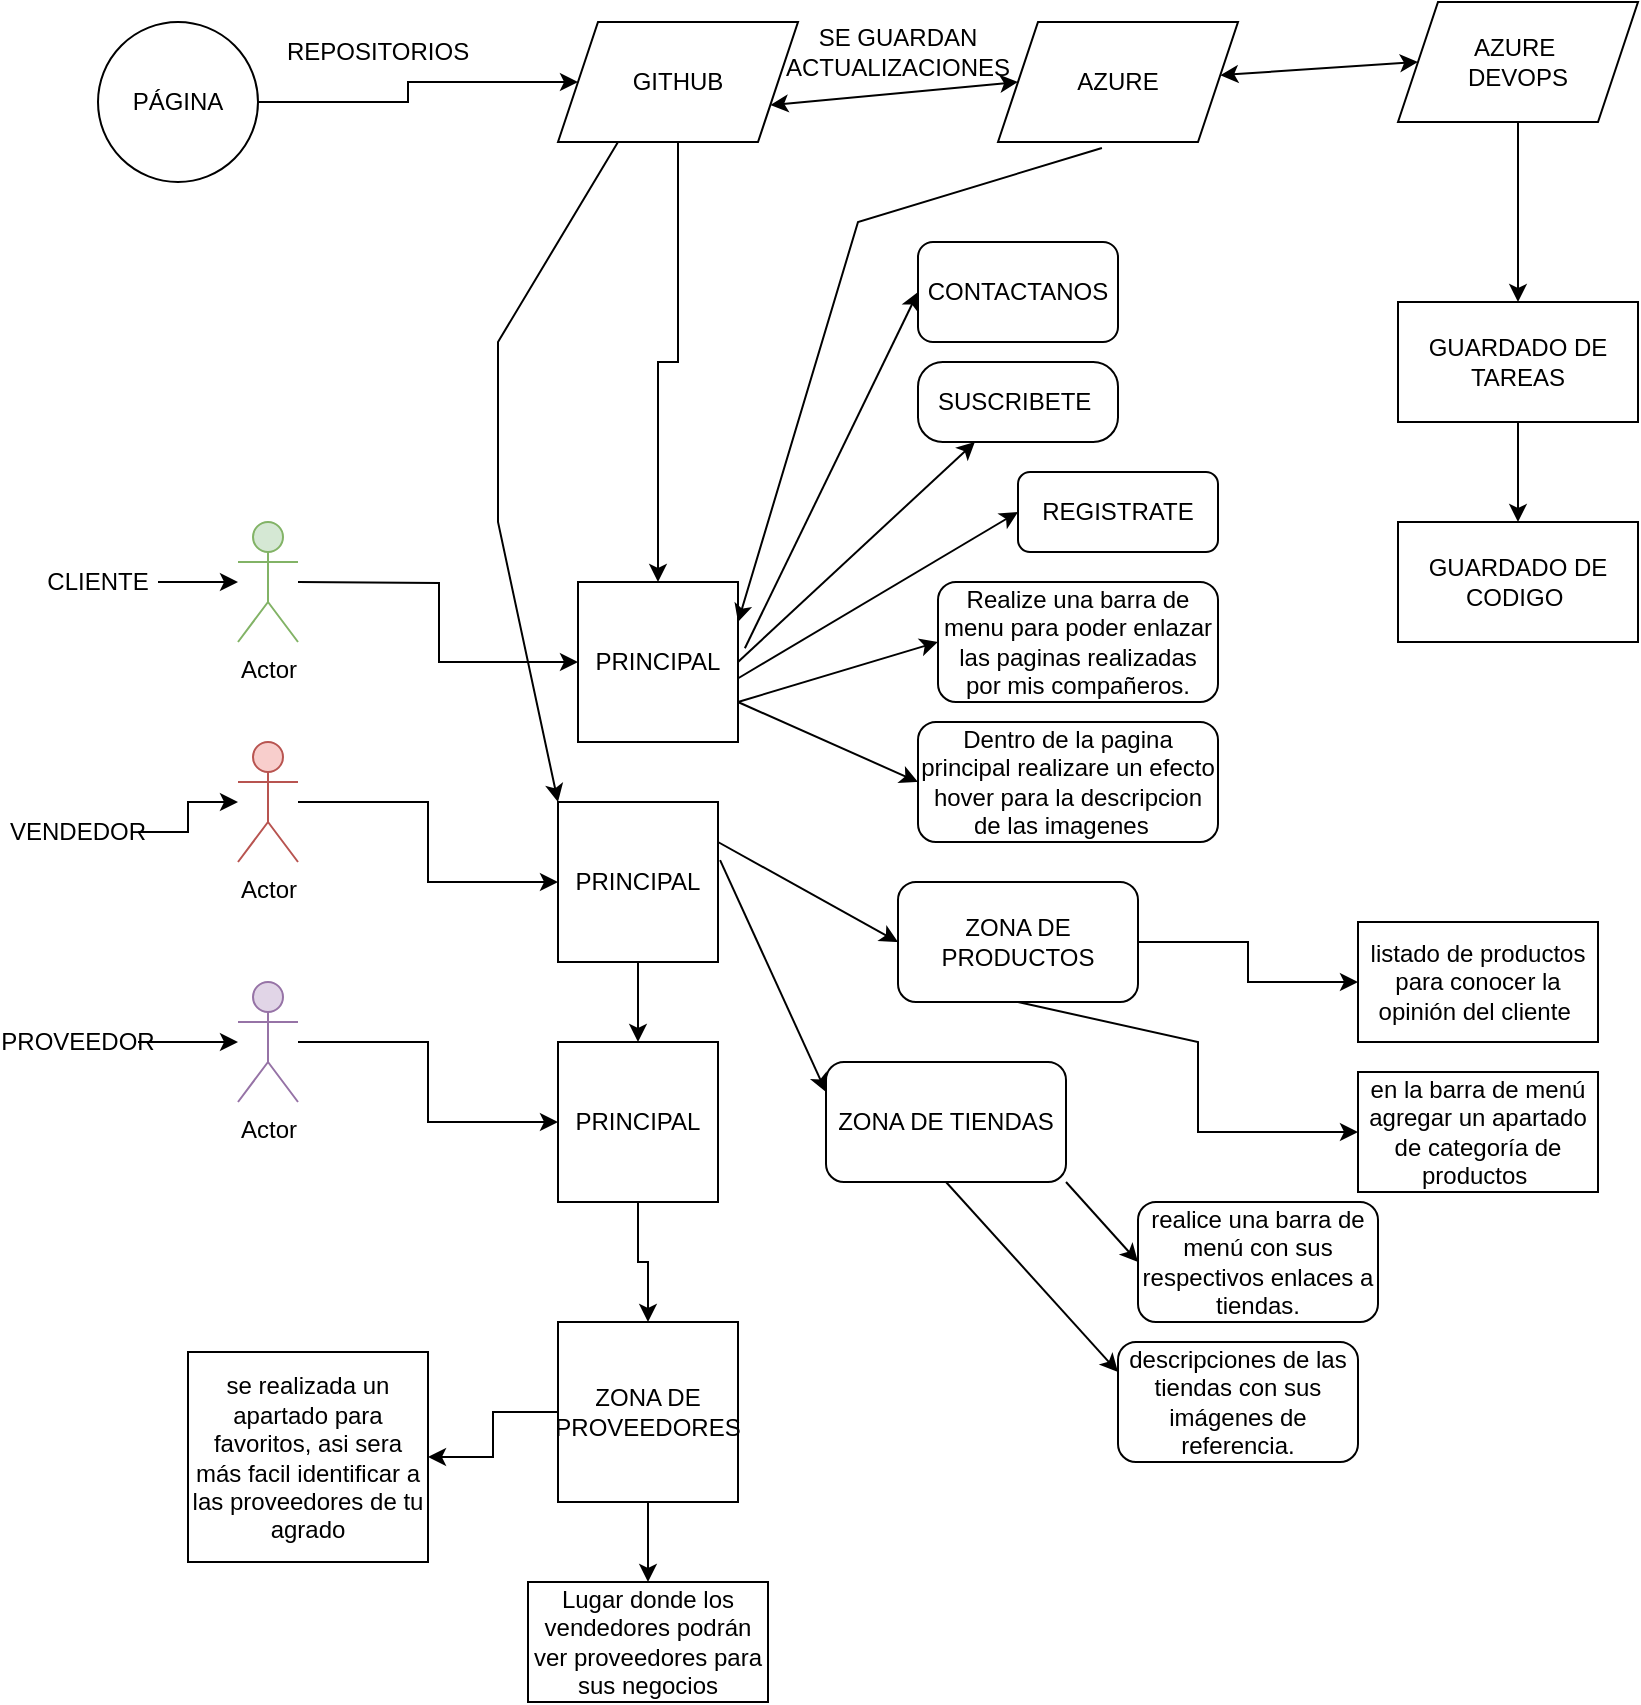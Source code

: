 <mxfile version="15.5.9" type="github" pages="3">
  <diagram id="lt4WknSjMBYcSYlyQiBh" name="Page-1">
    <mxGraphModel dx="879" dy="519" grid="1" gridSize="10" guides="1" tooltips="1" connect="1" arrows="1" fold="1" page="1" pageScale="1" pageWidth="827" pageHeight="1169" math="0" shadow="0">
      <root>
        <mxCell id="0" />
        <mxCell id="1" parent="0" />
        <mxCell id="WFsqFu4l9Cx14EU4Y3KX-20" value="" style="edgeStyle=orthogonalEdgeStyle;rounded=0;orthogonalLoop=1;jettySize=auto;html=1;" parent="1" target="WFsqFu4l9Cx14EU4Y3KX-15" edge="1">
          <mxGeometry relative="1" as="geometry">
            <mxPoint x="150" y="300" as="sourcePoint" />
          </mxGeometry>
        </mxCell>
        <mxCell id="WFsqFu4l9Cx14EU4Y3KX-1" value="Actor" style="shape=umlActor;verticalLabelPosition=bottom;verticalAlign=top;html=1;outlineConnect=0;fillColor=#d5e8d4;strokeColor=#82b366;" parent="1" vertex="1">
          <mxGeometry x="120" y="270" width="30" height="60" as="geometry" />
        </mxCell>
        <mxCell id="WFsqFu4l9Cx14EU4Y3KX-19" value="" style="edgeStyle=orthogonalEdgeStyle;rounded=0;orthogonalLoop=1;jettySize=auto;html=1;" parent="1" source="WFsqFu4l9Cx14EU4Y3KX-2" target="WFsqFu4l9Cx14EU4Y3KX-16" edge="1">
          <mxGeometry relative="1" as="geometry" />
        </mxCell>
        <mxCell id="WFsqFu4l9Cx14EU4Y3KX-2" value="Actor" style="shape=umlActor;verticalLabelPosition=bottom;verticalAlign=top;html=1;outlineConnect=0;fillColor=#f8cecc;strokeColor=#b85450;" parent="1" vertex="1">
          <mxGeometry x="120" y="380" width="30" height="60" as="geometry" />
        </mxCell>
        <mxCell id="WFsqFu4l9Cx14EU4Y3KX-18" value="" style="edgeStyle=orthogonalEdgeStyle;rounded=0;orthogonalLoop=1;jettySize=auto;html=1;" parent="1" source="WFsqFu4l9Cx14EU4Y3KX-3" target="WFsqFu4l9Cx14EU4Y3KX-17" edge="1">
          <mxGeometry relative="1" as="geometry" />
        </mxCell>
        <mxCell id="WFsqFu4l9Cx14EU4Y3KX-3" value="Actor" style="shape=umlActor;verticalLabelPosition=bottom;verticalAlign=top;html=1;outlineConnect=0;fillColor=#e1d5e7;strokeColor=#9673a6;" parent="1" vertex="1">
          <mxGeometry x="120" y="500" width="30" height="60" as="geometry" />
        </mxCell>
        <mxCell id="WFsqFu4l9Cx14EU4Y3KX-7" value="" style="edgeStyle=orthogonalEdgeStyle;rounded=0;orthogonalLoop=1;jettySize=auto;html=1;" parent="1" source="WFsqFu4l9Cx14EU4Y3KX-4" target="WFsqFu4l9Cx14EU4Y3KX-5" edge="1">
          <mxGeometry relative="1" as="geometry" />
        </mxCell>
        <mxCell id="WFsqFu4l9Cx14EU4Y3KX-4" value="PÁGINA" style="ellipse;whiteSpace=wrap;html=1;aspect=fixed;" parent="1" vertex="1">
          <mxGeometry x="50" y="20" width="80" height="80" as="geometry" />
        </mxCell>
        <mxCell id="WFsqFu4l9Cx14EU4Y3KX-21" value="" style="edgeStyle=orthogonalEdgeStyle;rounded=0;orthogonalLoop=1;jettySize=auto;html=1;" parent="1" source="WFsqFu4l9Cx14EU4Y3KX-5" target="WFsqFu4l9Cx14EU4Y3KX-15" edge="1">
          <mxGeometry relative="1" as="geometry" />
        </mxCell>
        <mxCell id="WFsqFu4l9Cx14EU4Y3KX-5" value="GITHUB" style="shape=parallelogram;perimeter=parallelogramPerimeter;whiteSpace=wrap;html=1;fixedSize=1;" parent="1" vertex="1">
          <mxGeometry x="280" y="20" width="120" height="60" as="geometry" />
        </mxCell>
        <mxCell id="WFsqFu4l9Cx14EU4Y3KX-6" value="AZURE" style="shape=parallelogram;perimeter=parallelogramPerimeter;whiteSpace=wrap;html=1;fixedSize=1;" parent="1" vertex="1">
          <mxGeometry x="500" y="20" width="120" height="60" as="geometry" />
        </mxCell>
        <mxCell id="WFsqFu4l9Cx14EU4Y3KX-10" value="" style="edgeStyle=orthogonalEdgeStyle;rounded=0;orthogonalLoop=1;jettySize=auto;html=1;" parent="1" source="WFsqFu4l9Cx14EU4Y3KX-9" edge="1">
          <mxGeometry relative="1" as="geometry">
            <mxPoint x="120" y="300" as="targetPoint" />
          </mxGeometry>
        </mxCell>
        <mxCell id="WFsqFu4l9Cx14EU4Y3KX-9" value="CLIENTE" style="text;html=1;strokeColor=none;fillColor=none;align=center;verticalAlign=middle;whiteSpace=wrap;rounded=0;" parent="1" vertex="1">
          <mxGeometry x="20" y="285" width="60" height="30" as="geometry" />
        </mxCell>
        <mxCell id="WFsqFu4l9Cx14EU4Y3KX-12" value="" style="edgeStyle=orthogonalEdgeStyle;rounded=0;orthogonalLoop=1;jettySize=auto;html=1;" parent="1" source="WFsqFu4l9Cx14EU4Y3KX-11" target="WFsqFu4l9Cx14EU4Y3KX-2" edge="1">
          <mxGeometry relative="1" as="geometry" />
        </mxCell>
        <mxCell id="WFsqFu4l9Cx14EU4Y3KX-11" value="VENDEDOR" style="text;html=1;strokeColor=none;fillColor=none;align=center;verticalAlign=middle;whiteSpace=wrap;rounded=0;" parent="1" vertex="1">
          <mxGeometry x="10" y="410" width="60" height="30" as="geometry" />
        </mxCell>
        <mxCell id="WFsqFu4l9Cx14EU4Y3KX-14" value="" style="edgeStyle=orthogonalEdgeStyle;rounded=0;orthogonalLoop=1;jettySize=auto;html=1;" parent="1" source="WFsqFu4l9Cx14EU4Y3KX-13" target="WFsqFu4l9Cx14EU4Y3KX-3" edge="1">
          <mxGeometry relative="1" as="geometry" />
        </mxCell>
        <mxCell id="WFsqFu4l9Cx14EU4Y3KX-13" value="PROVEEDOR" style="text;html=1;strokeColor=none;fillColor=none;align=center;verticalAlign=middle;whiteSpace=wrap;rounded=0;" parent="1" vertex="1">
          <mxGeometry x="10" y="515" width="60" height="30" as="geometry" />
        </mxCell>
        <mxCell id="WFsqFu4l9Cx14EU4Y3KX-15" value="PRINCIPAL" style="whiteSpace=wrap;html=1;aspect=fixed;" parent="1" vertex="1">
          <mxGeometry x="290" y="300" width="80" height="80" as="geometry" />
        </mxCell>
        <mxCell id="WFsqFu4l9Cx14EU4Y3KX-26" value="" style="edgeStyle=orthogonalEdgeStyle;rounded=0;orthogonalLoop=1;jettySize=auto;html=1;" parent="1" source="WFsqFu4l9Cx14EU4Y3KX-16" target="WFsqFu4l9Cx14EU4Y3KX-17" edge="1">
          <mxGeometry relative="1" as="geometry" />
        </mxCell>
        <mxCell id="WFsqFu4l9Cx14EU4Y3KX-16" value="PRINCIPAL" style="whiteSpace=wrap;html=1;aspect=fixed;" parent="1" vertex="1">
          <mxGeometry x="280" y="410" width="80" height="80" as="geometry" />
        </mxCell>
        <mxCell id="WFsqFu4l9Cx14EU4Y3KX-33" value="" style="edgeStyle=orthogonalEdgeStyle;rounded=0;orthogonalLoop=1;jettySize=auto;html=1;" parent="1" source="WFsqFu4l9Cx14EU4Y3KX-17" target="WFsqFu4l9Cx14EU4Y3KX-32" edge="1">
          <mxGeometry relative="1" as="geometry" />
        </mxCell>
        <mxCell id="WFsqFu4l9Cx14EU4Y3KX-17" value="PRINCIPAL" style="whiteSpace=wrap;html=1;aspect=fixed;" parent="1" vertex="1">
          <mxGeometry x="280" y="530" width="80" height="80" as="geometry" />
        </mxCell>
        <mxCell id="WFsqFu4l9Cx14EU4Y3KX-24" value="" style="endArrow=classic;html=1;rounded=0;entryX=1;entryY=0.25;entryDx=0;entryDy=0;exitX=0.433;exitY=1.05;exitDx=0;exitDy=0;exitPerimeter=0;" parent="1" source="WFsqFu4l9Cx14EU4Y3KX-6" target="WFsqFu4l9Cx14EU4Y3KX-15" edge="1">
          <mxGeometry width="50" height="50" relative="1" as="geometry">
            <mxPoint x="460" y="175" as="sourcePoint" />
            <mxPoint x="390" y="150" as="targetPoint" />
            <Array as="points">
              <mxPoint x="430" y="120" />
            </Array>
          </mxGeometry>
        </mxCell>
        <mxCell id="WFsqFu4l9Cx14EU4Y3KX-27" value="SE GUARDAN ACTUALIZACIONES" style="text;html=1;strokeColor=none;fillColor=none;align=center;verticalAlign=middle;whiteSpace=wrap;rounded=0;" parent="1" vertex="1">
          <mxGeometry x="420" y="20" width="60" height="30" as="geometry" />
        </mxCell>
        <mxCell id="BZxxm2XhpbZAr5s357pQ-2" value="" style="edgeStyle=orthogonalEdgeStyle;rounded=0;orthogonalLoop=1;jettySize=auto;html=1;" parent="1" source="WFsqFu4l9Cx14EU4Y3KX-32" target="BZxxm2XhpbZAr5s357pQ-1" edge="1">
          <mxGeometry relative="1" as="geometry" />
        </mxCell>
        <mxCell id="BZxxm2XhpbZAr5s357pQ-4" value="" style="edgeStyle=orthogonalEdgeStyle;rounded=0;orthogonalLoop=1;jettySize=auto;html=1;" parent="1" source="WFsqFu4l9Cx14EU4Y3KX-32" target="BZxxm2XhpbZAr5s357pQ-3" edge="1">
          <mxGeometry relative="1" as="geometry" />
        </mxCell>
        <mxCell id="WFsqFu4l9Cx14EU4Y3KX-32" value="ZONA DE PROVEEDORES" style="whiteSpace=wrap;html=1;aspect=fixed;" parent="1" vertex="1">
          <mxGeometry x="280" y="670" width="90" height="90" as="geometry" />
        </mxCell>
        <mxCell id="WFsqFu4l9Cx14EU4Y3KX-38" value="REPOSITORIOS" style="text;html=1;strokeColor=none;fillColor=none;align=center;verticalAlign=middle;whiteSpace=wrap;rounded=0;" parent="1" vertex="1">
          <mxGeometry x="160" y="20" width="60" height="30" as="geometry" />
        </mxCell>
        <mxCell id="WFsqFu4l9Cx14EU4Y3KX-44" value="" style="edgeStyle=orthogonalEdgeStyle;rounded=0;orthogonalLoop=1;jettySize=auto;html=1;" parent="1" source="WFsqFu4l9Cx14EU4Y3KX-41" target="WFsqFu4l9Cx14EU4Y3KX-43" edge="1">
          <mxGeometry relative="1" as="geometry" />
        </mxCell>
        <mxCell id="WFsqFu4l9Cx14EU4Y3KX-41" value="AZURE&amp;nbsp;&lt;br&gt;DEVOPS" style="shape=parallelogram;perimeter=parallelogramPerimeter;whiteSpace=wrap;html=1;fixedSize=1;" parent="1" vertex="1">
          <mxGeometry x="700" y="10" width="120" height="60" as="geometry" />
        </mxCell>
        <mxCell id="WFsqFu4l9Cx14EU4Y3KX-46" value="" style="edgeStyle=orthogonalEdgeStyle;rounded=0;orthogonalLoop=1;jettySize=auto;html=1;" parent="1" source="WFsqFu4l9Cx14EU4Y3KX-43" target="WFsqFu4l9Cx14EU4Y3KX-45" edge="1">
          <mxGeometry relative="1" as="geometry" />
        </mxCell>
        <mxCell id="WFsqFu4l9Cx14EU4Y3KX-43" value="GUARDADO DE TAREAS" style="whiteSpace=wrap;html=1;" parent="1" vertex="1">
          <mxGeometry x="700" y="160" width="120" height="60" as="geometry" />
        </mxCell>
        <mxCell id="WFsqFu4l9Cx14EU4Y3KX-45" value="GUARDADO DE CODIGO&amp;nbsp;" style="whiteSpace=wrap;html=1;" parent="1" vertex="1">
          <mxGeometry x="700" y="270" width="120" height="60" as="geometry" />
        </mxCell>
        <mxCell id="WFsqFu4l9Cx14EU4Y3KX-47" value="CONTACTANOS" style="rounded=1;whiteSpace=wrap;html=1;" parent="1" vertex="1">
          <mxGeometry x="460" y="130" width="100" height="50" as="geometry" />
        </mxCell>
        <mxCell id="WFsqFu4l9Cx14EU4Y3KX-48" value="SUSCRIBETE&amp;nbsp;" style="rounded=1;whiteSpace=wrap;html=1;arcSize=31;" parent="1" vertex="1">
          <mxGeometry x="460" y="190" width="100" height="40" as="geometry" />
        </mxCell>
        <mxCell id="nGMiJVZP2MHjZeXoKgFG-3" value="" style="edgeStyle=orthogonalEdgeStyle;rounded=0;orthogonalLoop=1;jettySize=auto;html=1;" parent="1" source="WFsqFu4l9Cx14EU4Y3KX-49" target="nGMiJVZP2MHjZeXoKgFG-2" edge="1">
          <mxGeometry relative="1" as="geometry" />
        </mxCell>
        <mxCell id="WFsqFu4l9Cx14EU4Y3KX-49" value="ZONA DE PRODUCTOS" style="rounded=1;whiteSpace=wrap;html=1;" parent="1" vertex="1">
          <mxGeometry x="450" y="450" width="120" height="60" as="geometry" />
        </mxCell>
        <mxCell id="WFsqFu4l9Cx14EU4Y3KX-50" value="ZONA DE TIENDAS" style="rounded=1;whiteSpace=wrap;html=1;" parent="1" vertex="1">
          <mxGeometry x="414" y="540" width="120" height="60" as="geometry" />
        </mxCell>
        <mxCell id="WFsqFu4l9Cx14EU4Y3KX-51" value="" style="endArrow=classic;html=1;rounded=0;entryX=0;entryY=0.5;entryDx=0;entryDy=0;exitX=1.043;exitY=0.414;exitDx=0;exitDy=0;exitPerimeter=0;" parent="1" source="WFsqFu4l9Cx14EU4Y3KX-15" target="WFsqFu4l9Cx14EU4Y3KX-47" edge="1">
          <mxGeometry width="50" height="50" relative="1" as="geometry">
            <mxPoint x="380" y="250" as="sourcePoint" />
            <mxPoint x="440" y="280" as="targetPoint" />
            <Array as="points" />
          </mxGeometry>
        </mxCell>
        <mxCell id="WFsqFu4l9Cx14EU4Y3KX-52" value="" style="endArrow=classic;html=1;rounded=0;exitX=1;exitY=0.5;exitDx=0;exitDy=0;" parent="1" source="WFsqFu4l9Cx14EU4Y3KX-15" target="WFsqFu4l9Cx14EU4Y3KX-48" edge="1">
          <mxGeometry width="50" height="50" relative="1" as="geometry">
            <mxPoint x="390" y="330" as="sourcePoint" />
            <mxPoint x="440" y="280" as="targetPoint" />
          </mxGeometry>
        </mxCell>
        <mxCell id="WFsqFu4l9Cx14EU4Y3KX-53" value="" style="endArrow=classic;html=1;rounded=0;entryX=0;entryY=0.5;entryDx=0;entryDy=0;exitX=1;exitY=0.25;exitDx=0;exitDy=0;" parent="1" source="WFsqFu4l9Cx14EU4Y3KX-16" target="WFsqFu4l9Cx14EU4Y3KX-49" edge="1">
          <mxGeometry width="50" height="50" relative="1" as="geometry">
            <mxPoint x="390" y="330" as="sourcePoint" />
            <mxPoint x="440" y="280" as="targetPoint" />
          </mxGeometry>
        </mxCell>
        <mxCell id="WFsqFu4l9Cx14EU4Y3KX-54" value="" style="endArrow=classic;html=1;rounded=0;entryX=0;entryY=0.25;entryDx=0;entryDy=0;exitX=1.013;exitY=0.363;exitDx=0;exitDy=0;exitPerimeter=0;" parent="1" source="WFsqFu4l9Cx14EU4Y3KX-16" target="WFsqFu4l9Cx14EU4Y3KX-50" edge="1">
          <mxGeometry width="50" height="50" relative="1" as="geometry">
            <mxPoint x="390" y="330" as="sourcePoint" />
            <mxPoint x="440" y="280" as="targetPoint" />
          </mxGeometry>
        </mxCell>
        <mxCell id="WFsqFu4l9Cx14EU4Y3KX-55" value="" style="endArrow=classic;html=1;rounded=0;entryX=0;entryY=0;entryDx=0;entryDy=0;exitX=0.25;exitY=1;exitDx=0;exitDy=0;" parent="1" source="WFsqFu4l9Cx14EU4Y3KX-5" target="WFsqFu4l9Cx14EU4Y3KX-16" edge="1">
          <mxGeometry width="50" height="50" relative="1" as="geometry">
            <mxPoint x="390" y="210" as="sourcePoint" />
            <mxPoint x="440" y="160" as="targetPoint" />
            <Array as="points">
              <mxPoint x="250" y="180" />
              <mxPoint x="250" y="270" />
            </Array>
          </mxGeometry>
        </mxCell>
        <mxCell id="WFsqFu4l9Cx14EU4Y3KX-56" value="" style="endArrow=classic;startArrow=classic;html=1;rounded=0;exitX=1;exitY=0.75;exitDx=0;exitDy=0;entryX=0;entryY=0.5;entryDx=0;entryDy=0;" parent="1" source="WFsqFu4l9Cx14EU4Y3KX-5" target="WFsqFu4l9Cx14EU4Y3KX-6" edge="1">
          <mxGeometry width="50" height="50" relative="1" as="geometry">
            <mxPoint x="390" y="210" as="sourcePoint" />
            <mxPoint x="490" y="50" as="targetPoint" />
          </mxGeometry>
        </mxCell>
        <mxCell id="WFsqFu4l9Cx14EU4Y3KX-58" value="" style="endArrow=classic;startArrow=classic;html=1;rounded=0;entryX=0;entryY=0.5;entryDx=0;entryDy=0;" parent="1" source="WFsqFu4l9Cx14EU4Y3KX-6" target="WFsqFu4l9Cx14EU4Y3KX-41" edge="1">
          <mxGeometry width="50" height="50" relative="1" as="geometry">
            <mxPoint x="390" y="210" as="sourcePoint" />
            <mxPoint x="440" y="160" as="targetPoint" />
          </mxGeometry>
        </mxCell>
        <mxCell id="wIZikBdHaVdcza7EXkOo-2" value="Realize una barra de menu para poder enlazar las paginas realizadas por mis compañeros." style="whiteSpace=wrap;html=1;rounded=1;" parent="1" vertex="1">
          <mxGeometry x="470" y="300" width="140" height="60" as="geometry" />
        </mxCell>
        <mxCell id="nGMiJVZP2MHjZeXoKgFG-2" value="listado de productos para conocer la opinión del cliente&amp;nbsp;" style="rounded=0;whiteSpace=wrap;html=1;" parent="1" vertex="1">
          <mxGeometry x="680" y="470" width="120" height="60" as="geometry" />
        </mxCell>
        <mxCell id="nGMiJVZP2MHjZeXoKgFG-4" value="en la barra de menú agregar un apartado de categoría de productos&amp;nbsp;" style="rounded=0;whiteSpace=wrap;html=1;" parent="1" vertex="1">
          <mxGeometry x="680" y="545" width="120" height="60" as="geometry" />
        </mxCell>
        <mxCell id="nGMiJVZP2MHjZeXoKgFG-5" value="" style="endArrow=classic;html=1;rounded=0;entryX=0;entryY=0.5;entryDx=0;entryDy=0;exitX=0.5;exitY=1;exitDx=0;exitDy=0;" parent="1" source="WFsqFu4l9Cx14EU4Y3KX-49" target="nGMiJVZP2MHjZeXoKgFG-4" edge="1">
          <mxGeometry width="50" height="50" relative="1" as="geometry">
            <mxPoint x="390" y="560" as="sourcePoint" />
            <mxPoint x="440" y="510" as="targetPoint" />
            <Array as="points">
              <mxPoint x="600" y="530" />
              <mxPoint x="600" y="575" />
            </Array>
          </mxGeometry>
        </mxCell>
        <mxCell id="0-U3Hr3d8cB6WN6imELV-3" value="REGISTRATE" style="rounded=1;whiteSpace=wrap;html=1;" parent="1" vertex="1">
          <mxGeometry x="510" y="245" width="100" height="40" as="geometry" />
        </mxCell>
        <mxCell id="0-U3Hr3d8cB6WN6imELV-7" value="" style="endArrow=classic;html=1;rounded=0;exitX=1.004;exitY=0.6;exitDx=0;exitDy=0;exitPerimeter=0;entryX=0;entryY=0.5;entryDx=0;entryDy=0;" parent="1" source="WFsqFu4l9Cx14EU4Y3KX-15" target="0-U3Hr3d8cB6WN6imELV-3" edge="1">
          <mxGeometry width="50" height="50" relative="1" as="geometry">
            <mxPoint x="390" y="180" as="sourcePoint" />
            <mxPoint x="440" y="130" as="targetPoint" />
          </mxGeometry>
        </mxCell>
        <mxCell id="0-U3Hr3d8cB6WN6imELV-8" value="" style="endArrow=classic;html=1;rounded=0;exitX=1;exitY=0.75;exitDx=0;exitDy=0;entryX=0;entryY=0.5;entryDx=0;entryDy=0;" parent="1" source="WFsqFu4l9Cx14EU4Y3KX-15" target="wIZikBdHaVdcza7EXkOo-2" edge="1">
          <mxGeometry width="50" height="50" relative="1" as="geometry">
            <mxPoint x="390" y="290" as="sourcePoint" />
            <mxPoint x="440" y="240" as="targetPoint" />
          </mxGeometry>
        </mxCell>
        <mxCell id="0-U3Hr3d8cB6WN6imELV-9" value="Dentro de la pagina principal realizare un efecto hover para la descripcion de las imagenes&amp;nbsp;&amp;nbsp;" style="rounded=1;whiteSpace=wrap;html=1;" parent="1" vertex="1">
          <mxGeometry x="460" y="370" width="150" height="60" as="geometry" />
        </mxCell>
        <mxCell id="0-U3Hr3d8cB6WN6imELV-10" value="" style="endArrow=classic;html=1;rounded=0;entryX=0;entryY=0.5;entryDx=0;entryDy=0;" parent="1" target="0-U3Hr3d8cB6WN6imELV-9" edge="1">
          <mxGeometry width="50" height="50" relative="1" as="geometry">
            <mxPoint x="370" y="360" as="sourcePoint" />
            <mxPoint x="440" y="320" as="targetPoint" />
          </mxGeometry>
        </mxCell>
        <mxCell id="rToGuxeW-YLUI87AxBJO-1" value="realice una barra de menú con sus respectivos enlaces a tiendas." style="rounded=1;whiteSpace=wrap;html=1;" parent="1" vertex="1">
          <mxGeometry x="570" y="610" width="120" height="60" as="geometry" />
        </mxCell>
        <mxCell id="rToGuxeW-YLUI87AxBJO-2" value="" style="endArrow=classic;html=1;rounded=0;exitX=1;exitY=1;exitDx=0;exitDy=0;entryX=0;entryY=0.5;entryDx=0;entryDy=0;" parent="1" source="WFsqFu4l9Cx14EU4Y3KX-50" target="rToGuxeW-YLUI87AxBJO-1" edge="1">
          <mxGeometry width="50" height="50" relative="1" as="geometry">
            <mxPoint x="390" y="660" as="sourcePoint" />
            <mxPoint x="440" y="610" as="targetPoint" />
          </mxGeometry>
        </mxCell>
        <mxCell id="rToGuxeW-YLUI87AxBJO-3" value="descripciones de las tiendas con sus imágenes de referencia." style="rounded=1;whiteSpace=wrap;html=1;" parent="1" vertex="1">
          <mxGeometry x="560" y="680" width="120" height="60" as="geometry" />
        </mxCell>
        <mxCell id="rToGuxeW-YLUI87AxBJO-4" value="" style="endArrow=classic;html=1;rounded=0;exitX=0.5;exitY=1;exitDx=0;exitDy=0;entryX=0;entryY=0.25;entryDx=0;entryDy=0;" parent="1" source="WFsqFu4l9Cx14EU4Y3KX-50" target="rToGuxeW-YLUI87AxBJO-3" edge="1">
          <mxGeometry width="50" height="50" relative="1" as="geometry">
            <mxPoint x="390" y="640" as="sourcePoint" />
            <mxPoint x="440" y="590" as="targetPoint" />
          </mxGeometry>
        </mxCell>
        <mxCell id="BZxxm2XhpbZAr5s357pQ-1" value="Lugar donde los vendedores podrán ver proveedores para sus negocios" style="rounded=0;whiteSpace=wrap;html=1;" parent="1" vertex="1">
          <mxGeometry x="265" y="800" width="120" height="60" as="geometry" />
        </mxCell>
        <mxCell id="BZxxm2XhpbZAr5s357pQ-3" value="se realizada un apartado para favoritos, asi sera más facil identificar a las proveedores de tu agrado" style="whiteSpace=wrap;html=1;" parent="1" vertex="1">
          <mxGeometry x="95" y="685" width="120" height="105" as="geometry" />
        </mxCell>
      </root>
    </mxGraphModel>
  </diagram>
  <diagram id="8jXXptXhwmPjv9IqPebN" name="Page-2">
    <mxGraphModel dx="879" dy="1688" grid="1" gridSize="10" guides="1" tooltips="1" connect="1" arrows="1" fold="1" page="1" pageScale="1" pageWidth="827" pageHeight="1169" math="0" shadow="0">
      <root>
        <mxCell id="6It77lHutjvIm_W-3JPP-0" />
        <mxCell id="6It77lHutjvIm_W-3JPP-1" parent="6It77lHutjvIm_W-3JPP-0" />
        <mxCell id="c4MaFaqeXAwnwck2cTiM-13" style="edgeStyle=orthogonalEdgeStyle;rounded=0;orthogonalLoop=1;jettySize=auto;html=1;entryX=0;entryY=0.5;entryDx=0;entryDy=0;" parent="6It77lHutjvIm_W-3JPP-1" source="c4MaFaqeXAwnwck2cTiM-0" target="c4MaFaqeXAwnwck2cTiM-4" edge="1">
          <mxGeometry relative="1" as="geometry" />
        </mxCell>
        <mxCell id="c4MaFaqeXAwnwck2cTiM-0" value="Actor" style="shape=umlActor;verticalLabelPosition=bottom;verticalAlign=top;html=1;outlineConnect=0;" parent="6It77lHutjvIm_W-3JPP-1" vertex="1">
          <mxGeometry x="60" y="-60" width="40" height="80" as="geometry" />
        </mxCell>
        <mxCell id="c4MaFaqeXAwnwck2cTiM-4" value="Registrar requerimientos para publicitar sus productos&amp;nbsp;" style="rounded=1;whiteSpace=wrap;html=1;" parent="6It77lHutjvIm_W-3JPP-1" vertex="1">
          <mxGeometry x="190" y="-190" width="120" height="60" as="geometry" />
        </mxCell>
        <mxCell id="c4MaFaqeXAwnwck2cTiM-19" style="edgeStyle=orthogonalEdgeStyle;rounded=0;orthogonalLoop=1;jettySize=auto;html=1;exitX=0;exitY=1;exitDx=0;exitDy=0;entryX=0.5;entryY=0;entryDx=0;entryDy=0;" parent="6It77lHutjvIm_W-3JPP-1" source="c4MaFaqeXAwnwck2cTiM-5" target="c4MaFaqeXAwnwck2cTiM-6" edge="1">
          <mxGeometry relative="1" as="geometry" />
        </mxCell>
        <mxCell id="c4MaFaqeXAwnwck2cTiM-5" value="validar documentación del solicitante&amp;nbsp;" style="rounded=1;whiteSpace=wrap;html=1;" parent="6It77lHutjvIm_W-3JPP-1" vertex="1">
          <mxGeometry x="470" y="-190" width="120" height="60" as="geometry" />
        </mxCell>
        <mxCell id="c4MaFaqeXAwnwck2cTiM-6" value="Asignación de la persona registrada&amp;nbsp;" style="ellipse;whiteSpace=wrap;html=1;" parent="6It77lHutjvIm_W-3JPP-1" vertex="1">
          <mxGeometry x="400" y="-80" width="120" height="60" as="geometry" />
        </mxCell>
        <mxCell id="c4MaFaqeXAwnwck2cTiM-16" style="edgeStyle=orthogonalEdgeStyle;rounded=0;orthogonalLoop=1;jettySize=auto;html=1;entryX=1;entryY=0.5;entryDx=0;entryDy=0;exitX=0.5;exitY=0;exitDx=0;exitDy=0;exitPerimeter=0;" parent="6It77lHutjvIm_W-3JPP-1" source="c4MaFaqeXAwnwck2cTiM-7" target="c4MaFaqeXAwnwck2cTiM-5" edge="1">
          <mxGeometry relative="1" as="geometry" />
        </mxCell>
        <mxCell id="c4MaFaqeXAwnwck2cTiM-18" style="edgeStyle=orthogonalEdgeStyle;rounded=0;orthogonalLoop=1;jettySize=auto;html=1;entryX=1;entryY=0.5;entryDx=0;entryDy=0;" parent="6It77lHutjvIm_W-3JPP-1" source="c4MaFaqeXAwnwck2cTiM-7" target="c4MaFaqeXAwnwck2cTiM-6" edge="1">
          <mxGeometry relative="1" as="geometry" />
        </mxCell>
        <mxCell id="c4MaFaqeXAwnwck2cTiM-7" value="Actor" style="shape=umlActor;verticalLabelPosition=bottom;verticalAlign=top;html=1;outlineConnect=0;" parent="6It77lHutjvIm_W-3JPP-1" vertex="1">
          <mxGeometry x="640" y="-50" width="40" height="70" as="geometry" />
        </mxCell>
        <mxCell id="c4MaFaqeXAwnwck2cTiM-24" style="edgeStyle=orthogonalEdgeStyle;rounded=0;orthogonalLoop=1;jettySize=auto;html=1;" parent="6It77lHutjvIm_W-3JPP-1" source="c4MaFaqeXAwnwck2cTiM-8" target="c4MaFaqeXAwnwck2cTiM-10" edge="1">
          <mxGeometry relative="1" as="geometry" />
        </mxCell>
        <mxCell id="c4MaFaqeXAwnwck2cTiM-8" value="Actor" style="shape=umlActor;verticalLabelPosition=bottom;verticalAlign=top;html=1;outlineConnect=0;" parent="6It77lHutjvIm_W-3JPP-1" vertex="1">
          <mxGeometry x="280" y="140" width="30" height="60" as="geometry" />
        </mxCell>
        <mxCell id="c4MaFaqeXAwnwck2cTiM-9" value="Registrar a los usuarios&amp;nbsp;" style="ellipse;whiteSpace=wrap;html=1;" parent="6It77lHutjvIm_W-3JPP-1" vertex="1">
          <mxGeometry x="440" y="45" width="100" height="60" as="geometry" />
        </mxCell>
        <mxCell id="c4MaFaqeXAwnwck2cTiM-10" value="Gestión de usuarios&amp;nbsp;" style="rounded=1;whiteSpace=wrap;html=1;" parent="6It77lHutjvIm_W-3JPP-1" vertex="1">
          <mxGeometry x="430" y="160" width="150" height="40" as="geometry" />
        </mxCell>
        <mxCell id="c4MaFaqeXAwnwck2cTiM-21" style="edgeStyle=orthogonalEdgeStyle;rounded=0;orthogonalLoop=1;jettySize=auto;html=1;" parent="6It77lHutjvIm_W-3JPP-1" source="c4MaFaqeXAwnwck2cTiM-11" edge="1">
          <mxGeometry relative="1" as="geometry">
            <mxPoint x="110" y="15" as="targetPoint" />
          </mxGeometry>
        </mxCell>
        <mxCell id="c4MaFaqeXAwnwck2cTiM-11" value="Personas asignadas&amp;nbsp;" style="ellipse;whiteSpace=wrap;html=1;" parent="6It77lHutjvIm_W-3JPP-1" vertex="1">
          <mxGeometry x="235" y="-10" width="120" height="50" as="geometry" />
        </mxCell>
        <mxCell id="c4MaFaqeXAwnwck2cTiM-14" value="" style="endArrow=classic;html=1;rounded=0;exitX=1;exitY=0.5;exitDx=0;exitDy=0;entryX=0;entryY=0.5;entryDx=0;entryDy=0;" parent="6It77lHutjvIm_W-3JPP-1" source="c4MaFaqeXAwnwck2cTiM-4" target="c4MaFaqeXAwnwck2cTiM-5" edge="1">
          <mxGeometry width="50" height="50" relative="1" as="geometry">
            <mxPoint x="390" y="20" as="sourcePoint" />
            <mxPoint x="440" y="-30" as="targetPoint" />
          </mxGeometry>
        </mxCell>
        <mxCell id="c4MaFaqeXAwnwck2cTiM-22" value="" style="endArrow=classic;html=1;rounded=0;entryX=1;entryY=0.5;entryDx=0;entryDy=0;exitX=0;exitY=1;exitDx=0;exitDy=0;" parent="6It77lHutjvIm_W-3JPP-1" source="c4MaFaqeXAwnwck2cTiM-6" target="c4MaFaqeXAwnwck2cTiM-11" edge="1">
          <mxGeometry width="50" height="50" relative="1" as="geometry">
            <mxPoint x="390" y="20" as="sourcePoint" />
            <mxPoint x="440" y="-30" as="targetPoint" />
          </mxGeometry>
        </mxCell>
        <mxCell id="c4MaFaqeXAwnwck2cTiM-23" value="" style="endArrow=classic;html=1;rounded=0;exitX=0.5;exitY=0;exitDx=0;exitDy=0;entryX=0.558;entryY=1.076;entryDx=0;entryDy=0;entryPerimeter=0;" parent="6It77lHutjvIm_W-3JPP-1" source="c4MaFaqeXAwnwck2cTiM-9" target="c4MaFaqeXAwnwck2cTiM-6" edge="1">
          <mxGeometry width="50" height="50" relative="1" as="geometry">
            <mxPoint x="390" y="20" as="sourcePoint" />
            <mxPoint x="440" y="-30" as="targetPoint" />
          </mxGeometry>
        </mxCell>
        <mxCell id="c4MaFaqeXAwnwck2cTiM-27" value="Personas que se registran&amp;nbsp;" style="rounded=0;whiteSpace=wrap;html=1;" parent="6It77lHutjvIm_W-3JPP-1" vertex="1">
          <mxGeometry x="30" y="57.5" width="110" height="35" as="geometry" />
        </mxCell>
        <mxCell id="c4MaFaqeXAwnwck2cTiM-28" value="Persona que administra sistema" style="rounded=0;whiteSpace=wrap;html=1;" parent="6It77lHutjvIm_W-3JPP-1" vertex="1">
          <mxGeometry x="245" y="240" width="110" height="35" as="geometry" />
        </mxCell>
        <mxCell id="c4MaFaqeXAwnwck2cTiM-29" value="Administrador de Registros" style="rounded=0;whiteSpace=wrap;html=1;" parent="6It77lHutjvIm_W-3JPP-1" vertex="1">
          <mxGeometry x="605" y="60" width="110" height="35" as="geometry" />
        </mxCell>
        <mxCell id="c4MaFaqeXAwnwck2cTiM-30" value="Diagrama de caso de uso&amp;nbsp;" style="rounded=1;whiteSpace=wrap;html=1;" parent="6It77lHutjvIm_W-3JPP-1" vertex="1">
          <mxGeometry x="80" y="-280" width="300" height="30" as="geometry" />
        </mxCell>
      </root>
    </mxGraphModel>
  </diagram>
  <diagram id="pXFBHpKG09jvydWgCGDy" name="Page-3">
    <mxGraphModel dx="4165" dy="2652" grid="1" gridSize="10" guides="1" tooltips="1" connect="1" arrows="1" fold="1" page="1" pageScale="1" pageWidth="827" pageHeight="1169" math="0" shadow="0">
      <root>
        <mxCell id="OwFFSm4Qm7DGAH6gPMUN-0" />
        <mxCell id="OwFFSm4Qm7DGAH6gPMUN-1" parent="OwFFSm4Qm7DGAH6gPMUN-0" />
        <mxCell id="ayXczSG2U9EwtpDL-ifK-9" style="edgeStyle=orthogonalEdgeStyle;rounded=0;orthogonalLoop=1;jettySize=auto;html=1;entryX=0.008;entryY=0.125;entryDx=0;entryDy=0;entryPerimeter=0;" parent="OwFFSm4Qm7DGAH6gPMUN-1" source="ayXczSG2U9EwtpDL-ifK-1" target="ayXczSG2U9EwtpDL-ifK-6" edge="1">
          <mxGeometry relative="1" as="geometry">
            <mxPoint x="-1170" y="-665" as="targetPoint" />
          </mxGeometry>
        </mxCell>
        <mxCell id="ayXczSG2U9EwtpDL-ifK-1" value="" style="strokeWidth=2;html=1;shape=mxgraph.flowchart.start_2;whiteSpace=wrap;" parent="OwFFSm4Qm7DGAH6gPMUN-1" vertex="1">
          <mxGeometry x="-1360" y="-690" width="50" height="50" as="geometry" />
        </mxCell>
        <mxCell id="ayXczSG2U9EwtpDL-ifK-12" style="edgeStyle=orthogonalEdgeStyle;rounded=0;orthogonalLoop=1;jettySize=auto;html=1;entryX=0.5;entryY=0;entryDx=0;entryDy=0;entryPerimeter=0;" parent="OwFFSm4Qm7DGAH6gPMUN-1" source="ayXczSG2U9EwtpDL-ifK-2" target="ayXczSG2U9EwtpDL-ifK-11" edge="1">
          <mxGeometry relative="1" as="geometry" />
        </mxCell>
        <mxCell id="ayXczSG2U9EwtpDL-ifK-2" value="Autentificación " style="swimlane;childLayout=stackLayout;horizontal=1;startSize=30;horizontalStack=0;rounded=1;fontSize=14;fontStyle=0;strokeWidth=2;resizeParent=0;resizeLast=1;shadow=0;dashed=0;align=center;arcSize=35;" parent="OwFFSm4Qm7DGAH6gPMUN-1" vertex="1">
          <mxGeometry x="-1150" y="-700" width="186" height="120" as="geometry" />
        </mxCell>
        <mxCell id="ayXczSG2U9EwtpDL-ifK-6" value="Registro / usuario -pass&lt;br&gt;Hacer / validar ingreso&lt;br&gt;salida / mensaje de exito o error&amp;nbsp;" style="text;html=1;align=center;verticalAlign=middle;resizable=0;points=[];autosize=1;strokeColor=none;fillColor=none;" parent="ayXczSG2U9EwtpDL-ifK-2" vertex="1">
          <mxGeometry y="30" width="186" height="90" as="geometry" />
        </mxCell>
        <mxCell id="ayXczSG2U9EwtpDL-ifK-4" value="Servicio de autentificacion de Github , azure devops y azure students." style="shape=note;size=20;whiteSpace=wrap;html=1;" parent="OwFFSm4Qm7DGAH6gPMUN-1" vertex="1">
          <mxGeometry x="-830" y="-690" width="100" height="100" as="geometry" />
        </mxCell>
        <mxCell id="ayXczSG2U9EwtpDL-ifK-7" value="Sistema de Registro &lt;br&gt;a la pagina webs&amp;nbsp;&lt;br&gt;" style="text;html=1;align=center;verticalAlign=middle;resizable=0;points=[];autosize=1;strokeColor=none;fillColor=none;" parent="OwFFSm4Qm7DGAH6gPMUN-1" vertex="1">
          <mxGeometry x="-1400" y="-750" width="120" height="30" as="geometry" />
        </mxCell>
        <mxCell id="ayXczSG2U9EwtpDL-ifK-8" value="Ingreso / Registro de requerimientos&amp;nbsp;" style="text;html=1;align=center;verticalAlign=middle;resizable=0;points=[];autosize=1;strokeColor=none;fillColor=none;" parent="OwFFSm4Qm7DGAH6gPMUN-1" vertex="1">
          <mxGeometry x="-890" y="40" width="210" height="20" as="geometry" />
        </mxCell>
        <mxCell id="mc8VqXuU6BNOzbO-Tu0y-8" style="edgeStyle=orthogonalEdgeStyle;rounded=0;orthogonalLoop=1;jettySize=auto;html=1;" parent="OwFFSm4Qm7DGAH6gPMUN-1" source="ayXczSG2U9EwtpDL-ifK-11" edge="1">
          <mxGeometry relative="1" as="geometry">
            <mxPoint x="-930" y="-640" as="targetPoint" />
          </mxGeometry>
        </mxCell>
        <mxCell id="mc8VqXuU6BNOzbO-Tu0y-10" value="NO" style="edgeLabel;html=1;align=center;verticalAlign=middle;resizable=0;points=[];" parent="mc8VqXuU6BNOzbO-Tu0y-8" vertex="1" connectable="0">
          <mxGeometry x="-0.102" y="1" relative="1" as="geometry">
            <mxPoint as="offset" />
          </mxGeometry>
        </mxCell>
        <mxCell id="ayXczSG2U9EwtpDL-ifK-11" value="" style="strokeWidth=2;html=1;shape=mxgraph.flowchart.decision;whiteSpace=wrap;" parent="OwFFSm4Qm7DGAH6gPMUN-1" vertex="1">
          <mxGeometry x="-1087" y="-540" width="60" height="50" as="geometry" />
        </mxCell>
        <mxCell id="ayXczSG2U9EwtpDL-ifK-13" value="Portal web " style="swimlane;childLayout=stackLayout;horizontal=1;startSize=30;horizontalStack=0;rounded=1;fontSize=14;fontStyle=0;strokeWidth=2;resizeParent=0;resizeLast=1;shadow=0;dashed=0;align=center;arcSize=25;" parent="OwFFSm4Qm7DGAH6gPMUN-1" vertex="1">
          <mxGeometry x="-1500" y="-410" width="190" height="120" as="geometry" />
        </mxCell>
        <mxCell id="ayXczSG2U9EwtpDL-ifK-14" value="entrada / usuario autorizado &#xa;hacer / Registra requerimiento &#xa;salida / Mensaje de éxito o error " style="align=left;strokeColor=none;fillColor=none;spacingLeft=4;fontSize=12;verticalAlign=top;resizable=0;rotatable=0;part=1;" parent="ayXczSG2U9EwtpDL-ifK-13" vertex="1">
          <mxGeometry y="30" width="190" height="90" as="geometry" />
        </mxCell>
        <mxCell id="ayXczSG2U9EwtpDL-ifK-15" value="&lt;font style=&quot;font-size: 18px&quot;&gt;Diagrama de despliegue&amp;nbsp;&lt;/font&gt;" style="text;html=1;align=center;verticalAlign=middle;resizable=0;points=[];autosize=1;strokeColor=none;fillColor=none;" parent="OwFFSm4Qm7DGAH6gPMUN-1" vertex="1">
          <mxGeometry x="-1400" y="-850" width="220" height="20" as="geometry" />
        </mxCell>
        <mxCell id="mc8VqXuU6BNOzbO-Tu0y-1" value="APP MOVIL " style="swimlane;childLayout=stackLayout;horizontal=1;startSize=30;horizontalStack=0;rounded=1;fontSize=14;fontStyle=0;strokeWidth=2;resizeParent=0;resizeLast=1;shadow=0;dashed=0;align=center;arcSize=25;" parent="OwFFSm4Qm7DGAH6gPMUN-1" vertex="1">
          <mxGeometry x="-1040" y="-410" width="190" height="120" as="geometry" />
        </mxCell>
        <mxCell id="mc8VqXuU6BNOzbO-Tu0y-2" value="entrada / usuario autorizado &#xa;hacer / Registra requerimiento &#xa;salida / Mensaje de éxito o error " style="align=left;strokeColor=none;fillColor=none;spacingLeft=4;fontSize=12;verticalAlign=top;resizable=0;rotatable=0;part=1;" parent="mc8VqXuU6BNOzbO-Tu0y-1" vertex="1">
          <mxGeometry y="30" width="190" height="90" as="geometry" />
        </mxCell>
        <mxCell id="mc8VqXuU6BNOzbO-Tu0y-3" value="BD " style="swimlane;childLayout=stackLayout;horizontal=1;startSize=30;horizontalStack=0;rounded=1;fontSize=14;fontStyle=0;strokeWidth=2;resizeParent=0;resizeLast=1;shadow=0;dashed=0;align=center;arcSize=25;" parent="OwFFSm4Qm7DGAH6gPMUN-1" vertex="1">
          <mxGeometry x="-1196" y="-200" width="190" height="120" as="geometry" />
        </mxCell>
        <mxCell id="mc8VqXuU6BNOzbO-Tu0y-4" value="entrada / requerimiento &#xa;hacer / Registra requerimiento &#xa;salida / exito o error  " style="align=left;strokeColor=none;fillColor=none;spacingLeft=4;fontSize=12;verticalAlign=top;resizable=0;rotatable=0;part=1;" parent="mc8VqXuU6BNOzbO-Tu0y-3" vertex="1">
          <mxGeometry y="30" width="190" height="90" as="geometry" />
        </mxCell>
        <mxCell id="mc8VqXuU6BNOzbO-Tu0y-5" value="" style="endArrow=none;html=1;rounded=0;" parent="OwFFSm4Qm7DGAH6gPMUN-1" edge="1">
          <mxGeometry width="50" height="50" relative="1" as="geometry">
            <mxPoint x="-1380" y="-450" as="sourcePoint" />
            <mxPoint x="-970" y="-450" as="targetPoint" />
          </mxGeometry>
        </mxCell>
        <mxCell id="mc8VqXuU6BNOzbO-Tu0y-13" value="Si" style="edgeLabel;html=1;align=center;verticalAlign=middle;resizable=0;points=[];" parent="mc8VqXuU6BNOzbO-Tu0y-5" vertex="1" connectable="0">
          <mxGeometry x="-0.075" y="-1" relative="1" as="geometry">
            <mxPoint as="offset" />
          </mxGeometry>
        </mxCell>
        <mxCell id="mc8VqXuU6BNOzbO-Tu0y-6" value="" style="endArrow=classic;html=1;rounded=0;entryX=0.628;entryY=-0.008;entryDx=0;entryDy=0;entryPerimeter=0;" parent="OwFFSm4Qm7DGAH6gPMUN-1" target="ayXczSG2U9EwtpDL-ifK-13" edge="1">
          <mxGeometry width="50" height="50" relative="1" as="geometry">
            <mxPoint x="-1380" y="-450" as="sourcePoint" />
            <mxPoint x="-1160" y="-430" as="targetPoint" />
          </mxGeometry>
        </mxCell>
        <mxCell id="mc8VqXuU6BNOzbO-Tu0y-7" value="" style="endArrow=classic;html=1;rounded=0;entryX=0.368;entryY=0;entryDx=0;entryDy=0;entryPerimeter=0;" parent="OwFFSm4Qm7DGAH6gPMUN-1" target="mc8VqXuU6BNOzbO-Tu0y-1" edge="1">
          <mxGeometry width="50" height="50" relative="1" as="geometry">
            <mxPoint x="-970" y="-450" as="sourcePoint" />
            <mxPoint x="-1160" y="-430" as="targetPoint" />
          </mxGeometry>
        </mxCell>
        <mxCell id="mc8VqXuU6BNOzbO-Tu0y-9" value="" style="endArrow=classic;html=1;rounded=0;exitX=0;exitY=0.5;exitDx=0;exitDy=0;exitPerimeter=0;entryX=1.001;entryY=0.31;entryDx=0;entryDy=0;entryPerimeter=0;" parent="OwFFSm4Qm7DGAH6gPMUN-1" source="ayXczSG2U9EwtpDL-ifK-4" target="ayXczSG2U9EwtpDL-ifK-6" edge="1">
          <mxGeometry width="50" height="50" relative="1" as="geometry">
            <mxPoint x="-970" y="-490" as="sourcePoint" />
            <mxPoint x="-920" y="-540" as="targetPoint" />
          </mxGeometry>
        </mxCell>
        <mxCell id="mc8VqXuU6BNOzbO-Tu0y-11" value="" style="endArrow=none;html=1;rounded=0;entryX=0.5;entryY=1;entryDx=0;entryDy=0;entryPerimeter=0;" parent="OwFFSm4Qm7DGAH6gPMUN-1" target="ayXczSG2U9EwtpDL-ifK-11" edge="1">
          <mxGeometry width="50" height="50" relative="1" as="geometry">
            <mxPoint x="-1057" y="-450" as="sourcePoint" />
            <mxPoint x="-920" y="-450" as="targetPoint" />
          </mxGeometry>
        </mxCell>
        <mxCell id="mc8VqXuU6BNOzbO-Tu0y-12" value="&lt;span style=&quot;color: rgb(77 , 81 , 86) ; font-family: &amp;#34;arial&amp;#34; , sans-serif ; font-size: 14px ; text-align: left ; background-color: rgb(255 , 255 , 255)&quot;&gt;¿&lt;/span&gt;Es conforme ?" style="text;html=1;align=center;verticalAlign=middle;resizable=0;points=[];autosize=1;strokeColor=none;fillColor=none;" parent="OwFFSm4Qm7DGAH6gPMUN-1" vertex="1">
          <mxGeometry x="-1106" y="-470" width="100" height="20" as="geometry" />
        </mxCell>
        <mxCell id="mc8VqXuU6BNOzbO-Tu0y-15" style="edgeStyle=orthogonalEdgeStyle;rounded=0;orthogonalLoop=1;jettySize=auto;html=1;exitX=0.5;exitY=1;exitDx=0;exitDy=0;entryX=0.5;entryY=0;entryDx=0;entryDy=0;" parent="OwFFSm4Qm7DGAH6gPMUN-1" source="ayXczSG2U9EwtpDL-ifK-14" target="mc8VqXuU6BNOzbO-Tu0y-3" edge="1">
          <mxGeometry relative="1" as="geometry" />
        </mxCell>
        <mxCell id="mc8VqXuU6BNOzbO-Tu0y-16" value="" style="endArrow=none;html=1;rounded=0;entryX=0.117;entryY=1.038;entryDx=0;entryDy=0;entryPerimeter=0;" parent="OwFFSm4Qm7DGAH6gPMUN-1" target="mc8VqXuU6BNOzbO-Tu0y-2" edge="1">
          <mxGeometry width="50" height="50" relative="1" as="geometry">
            <mxPoint x="-1018" y="-200" as="sourcePoint" />
            <mxPoint x="-1030" y="-270" as="targetPoint" />
          </mxGeometry>
        </mxCell>
        <mxCell id="mc8VqXuU6BNOzbO-Tu0y-17" value="" style="ellipse;whiteSpace=wrap;html=1;" parent="OwFFSm4Qm7DGAH6gPMUN-1" vertex="1">
          <mxGeometry x="-850" width="35" height="30" as="geometry" />
        </mxCell>
        <mxCell id="mc8VqXuU6BNOzbO-Tu0y-18" style="edgeStyle=orthogonalEdgeStyle;rounded=0;orthogonalLoop=1;jettySize=auto;html=1;" parent="OwFFSm4Qm7DGAH6gPMUN-1" source="mc8VqXuU6BNOzbO-Tu0y-4" target="mc8VqXuU6BNOzbO-Tu0y-17" edge="1">
          <mxGeometry relative="1" as="geometry">
            <Array as="points">
              <mxPoint x="-1050" y="15" />
            </Array>
          </mxGeometry>
        </mxCell>
      </root>
    </mxGraphModel>
  </diagram>
</mxfile>
